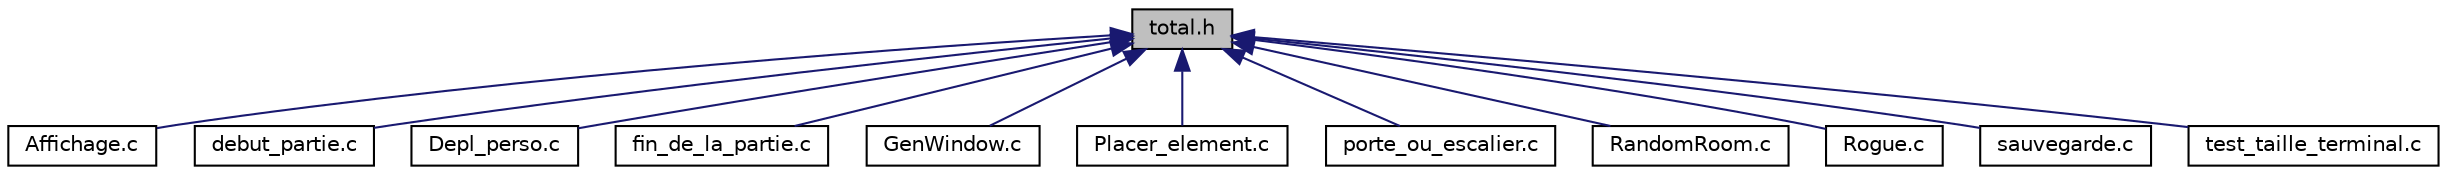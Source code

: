 digraph "total.h"
{
  edge [fontname="Helvetica",fontsize="10",labelfontname="Helvetica",labelfontsize="10"];
  node [fontname="Helvetica",fontsize="10",shape=record];
  Node1 [label="total.h",height=0.2,width=0.4,color="black", fillcolor="grey75", style="filled", fontcolor="black"];
  Node1 -> Node2 [dir="back",color="midnightblue",fontsize="10",style="solid",fontname="Helvetica"];
  Node2 [label="Affichage.c",height=0.2,width=0.4,color="black", fillcolor="white", style="filled",URL="$Affichage_8c.html",tooltip="Affichage des différentes fenêtres. "];
  Node1 -> Node3 [dir="back",color="midnightblue",fontsize="10",style="solid",fontname="Helvetica"];
  Node3 [label="debut_partie.c",height=0.2,width=0.4,color="black", fillcolor="white", style="filled",URL="$debut__partie_8c.html",tooltip="Programme regroupant les appels de fonction pour chaque debut de partie. "];
  Node1 -> Node4 [dir="back",color="midnightblue",fontsize="10",style="solid",fontname="Helvetica"];
  Node4 [label="Depl_perso.c",height=0.2,width=0.4,color="black", fillcolor="white", style="filled",URL="$Depl__perso_8c.html",tooltip="Programme regroupant les fonctions utile au deplacement. "];
  Node1 -> Node5 [dir="back",color="midnightblue",fontsize="10",style="solid",fontname="Helvetica"];
  Node5 [label="fin_de_la_partie.c",height=0.2,width=0.4,color="black", fillcolor="white", style="filled",URL="$fin__de__la__partie_8c.html",tooltip="Programme contenant la fonctions gérant le fin de la partie. "];
  Node1 -> Node6 [dir="back",color="midnightblue",fontsize="10",style="solid",fontname="Helvetica"];
  Node6 [label="GenWindow.c",height=0.2,width=0.4,color="black", fillcolor="white", style="filled",URL="$GenWindow_8c.html",tooltip="Création d&#39;une fenêtre. "];
  Node1 -> Node7 [dir="back",color="midnightblue",fontsize="10",style="solid",fontname="Helvetica"];
  Node7 [label="Placer_element.c",height=0.2,width=0.4,color="black", fillcolor="white", style="filled",URL="$Placer__element_8c.html",tooltip="Place tous les éléments du la carte. "];
  Node1 -> Node8 [dir="back",color="midnightblue",fontsize="10",style="solid",fontname="Helvetica"];
  Node8 [label="porte_ou_escalier.c",height=0.2,width=0.4,color="black", fillcolor="white", style="filled",URL="$porte__ou__escalier_8c.html",tooltip="Programme contenant les différentes étapes de la rencontre d&#39;une porte ou d&#39;un escalier par le joueur..."];
  Node1 -> Node9 [dir="back",color="midnightblue",fontsize="10",style="solid",fontname="Helvetica"];
  Node9 [label="RandomRoom.c",height=0.2,width=0.4,color="black", fillcolor="white", style="filled",URL="$RandomRoom_8c.html",tooltip="Programme regroupant les fonctions qui génèrent les principales structures du jeu. "];
  Node1 -> Node10 [dir="back",color="midnightblue",fontsize="10",style="solid",fontname="Helvetica"];
  Node10 [label="Rogue.c",height=0.2,width=0.4,color="black", fillcolor="white", style="filled",URL="$Rogue_8c.html",tooltip="Programme principal du jeu. "];
  Node1 -> Node11 [dir="back",color="midnightblue",fontsize="10",style="solid",fontname="Helvetica"];
  Node11 [label="sauvegarde.c",height=0.2,width=0.4,color="black", fillcolor="white", style="filled",URL="$sauvegarde_8c.html",tooltip="Création d&#39;un fichier de sauvegarde. "];
  Node1 -> Node12 [dir="back",color="midnightblue",fontsize="10",style="solid",fontname="Helvetica"];
  Node12 [label="test_taille_terminal.c",height=0.2,width=0.4,color="black", fillcolor="white", style="filled",URL="$test__taille__terminal_8c.html",tooltip="Programme contenant le test pour la taille minimale du terminal. "];
}
